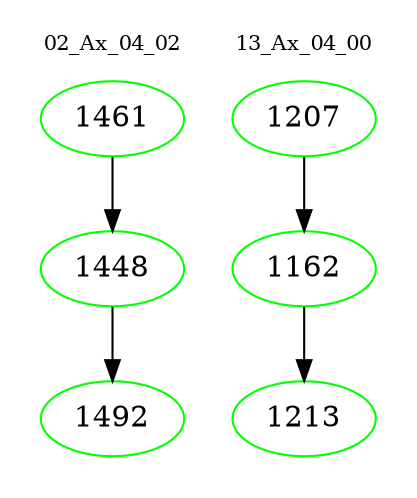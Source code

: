 digraph{
subgraph cluster_0 {
color = white
label = "02_Ax_04_02";
fontsize=10;
T0_1461 [label="1461", color="green"]
T0_1461 -> T0_1448 [color="black"]
T0_1448 [label="1448", color="green"]
T0_1448 -> T0_1492 [color="black"]
T0_1492 [label="1492", color="green"]
}
subgraph cluster_1 {
color = white
label = "13_Ax_04_00";
fontsize=10;
T1_1207 [label="1207", color="green"]
T1_1207 -> T1_1162 [color="black"]
T1_1162 [label="1162", color="green"]
T1_1162 -> T1_1213 [color="black"]
T1_1213 [label="1213", color="green"]
}
}
